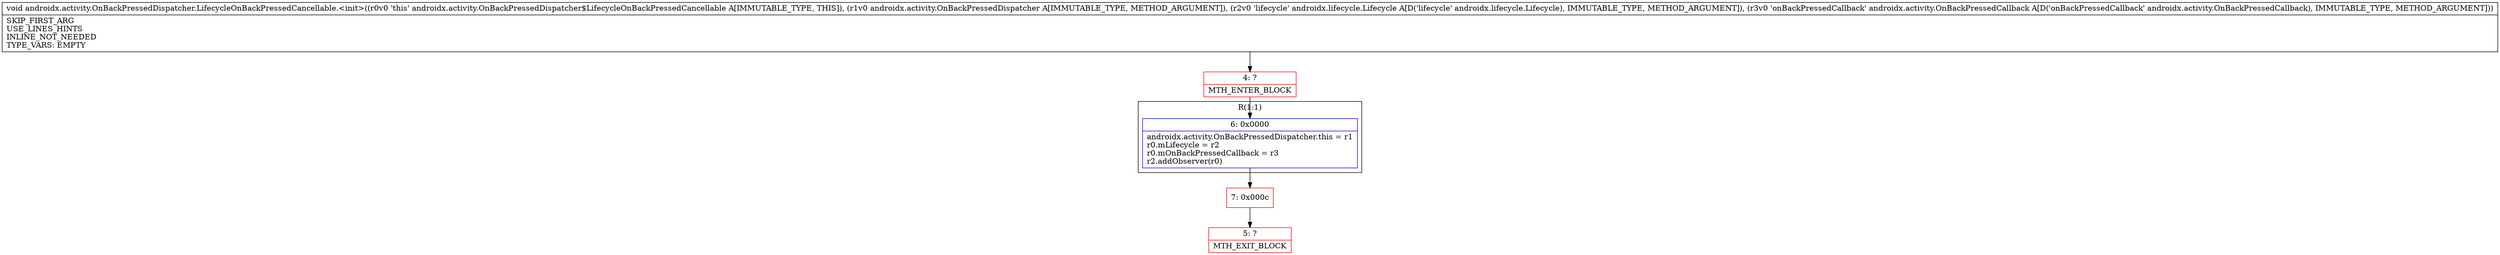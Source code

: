 digraph "CFG forandroidx.activity.OnBackPressedDispatcher.LifecycleOnBackPressedCancellable.\<init\>(Landroidx\/activity\/OnBackPressedDispatcher;Landroidx\/lifecycle\/Lifecycle;Landroidx\/activity\/OnBackPressedCallback;)V" {
subgraph cluster_Region_1152760329 {
label = "R(1:1)";
node [shape=record,color=blue];
Node_6 [shape=record,label="{6\:\ 0x0000|androidx.activity.OnBackPressedDispatcher.this = r1\lr0.mLifecycle = r2\lr0.mOnBackPressedCallback = r3\lr2.addObserver(r0)\l}"];
}
Node_4 [shape=record,color=red,label="{4\:\ ?|MTH_ENTER_BLOCK\l}"];
Node_7 [shape=record,color=red,label="{7\:\ 0x000c}"];
Node_5 [shape=record,color=red,label="{5\:\ ?|MTH_EXIT_BLOCK\l}"];
MethodNode[shape=record,label="{void androidx.activity.OnBackPressedDispatcher.LifecycleOnBackPressedCancellable.\<init\>((r0v0 'this' androidx.activity.OnBackPressedDispatcher$LifecycleOnBackPressedCancellable A[IMMUTABLE_TYPE, THIS]), (r1v0 androidx.activity.OnBackPressedDispatcher A[IMMUTABLE_TYPE, METHOD_ARGUMENT]), (r2v0 'lifecycle' androidx.lifecycle.Lifecycle A[D('lifecycle' androidx.lifecycle.Lifecycle), IMMUTABLE_TYPE, METHOD_ARGUMENT]), (r3v0 'onBackPressedCallback' androidx.activity.OnBackPressedCallback A[D('onBackPressedCallback' androidx.activity.OnBackPressedCallback), IMMUTABLE_TYPE, METHOD_ARGUMENT]))  | SKIP_FIRST_ARG\lUSE_LINES_HINTS\lINLINE_NOT_NEEDED\lTYPE_VARS: EMPTY\l}"];
MethodNode -> Node_4;Node_6 -> Node_7;
Node_4 -> Node_6;
Node_7 -> Node_5;
}

